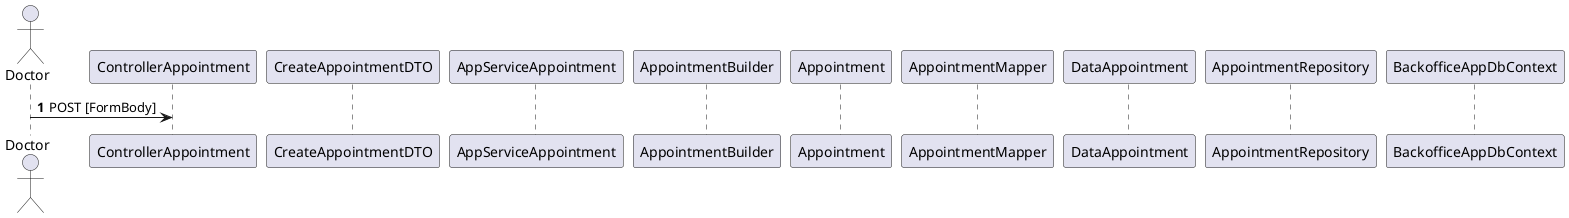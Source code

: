 @startuml
'https://plantuml.com/sequence-diagram

autonumber

actor "Doctor" as adm


participant ControllerAppointment as ct
participant CreateAppointmentDTO as cdto
participant AppServiceAppointment as service
participant AppointmentBuilder as builder
participant Appointment as ap
participant AppointmentMapper as mapper
participant DataAppointment as data
participant AppointmentRepository as repository
participant BackofficeAppDbContext as db


adm -> ct: POST [FormBody]









@enduml